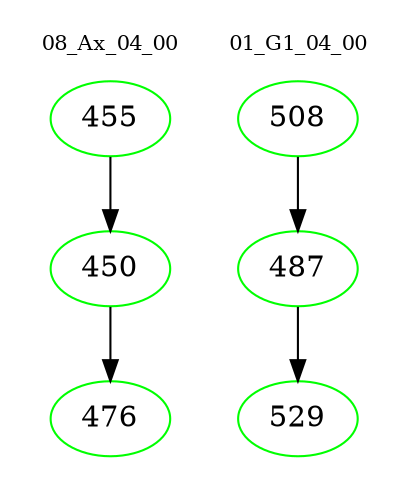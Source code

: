 digraph{
subgraph cluster_0 {
color = white
label = "08_Ax_04_00";
fontsize=10;
T0_455 [label="455", color="green"]
T0_455 -> T0_450 [color="black"]
T0_450 [label="450", color="green"]
T0_450 -> T0_476 [color="black"]
T0_476 [label="476", color="green"]
}
subgraph cluster_1 {
color = white
label = "01_G1_04_00";
fontsize=10;
T1_508 [label="508", color="green"]
T1_508 -> T1_487 [color="black"]
T1_487 [label="487", color="green"]
T1_487 -> T1_529 [color="black"]
T1_529 [label="529", color="green"]
}
}
